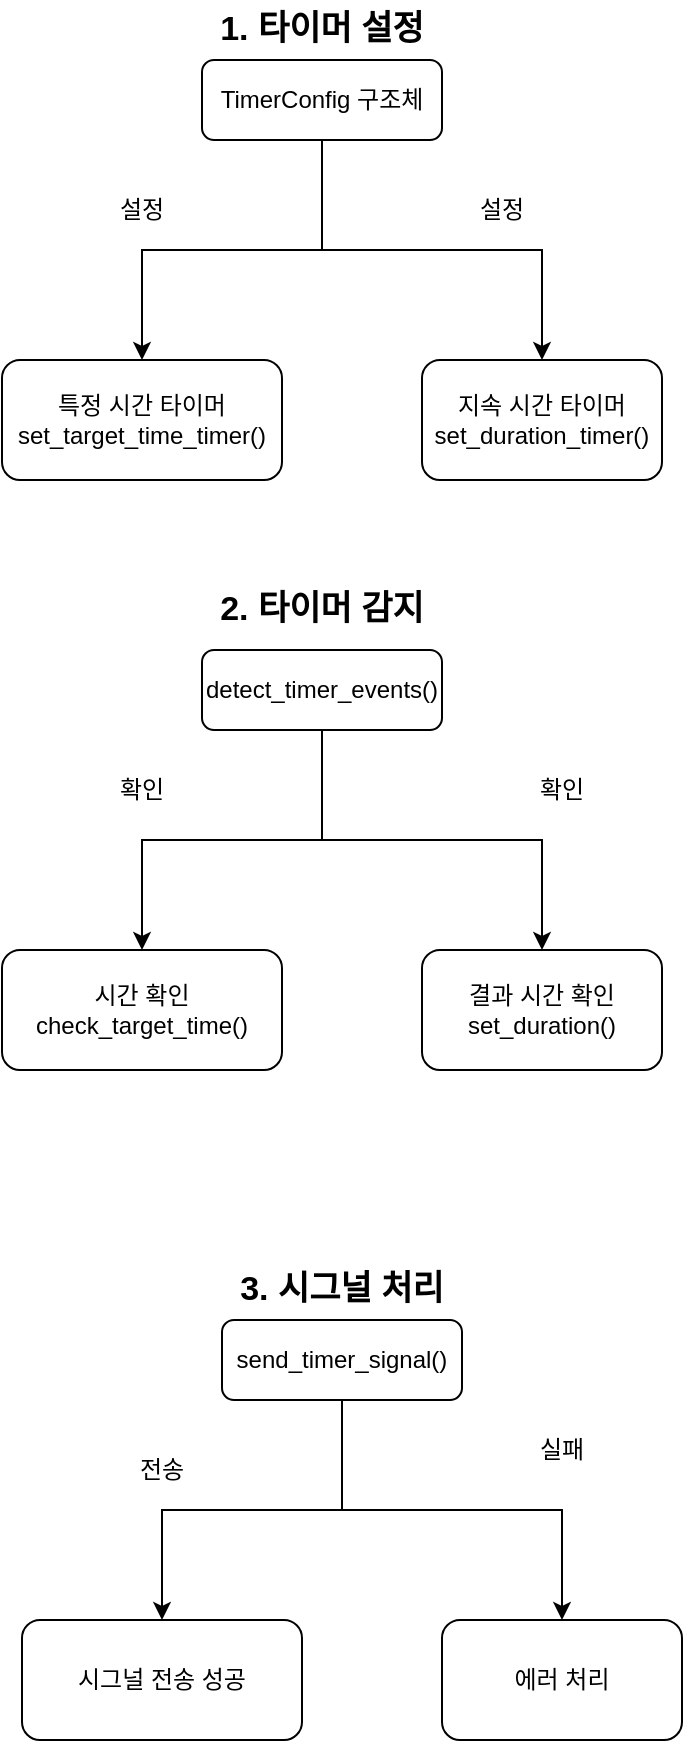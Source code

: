 <mxfile version="24.7.17">
  <diagram id="C5RBs43oDa-KdzZeNtuy" name="Page-1">
    <mxGraphModel dx="378" dy="878" grid="1" gridSize="10" guides="1" tooltips="1" connect="1" arrows="1" fold="1" page="1" pageScale="1" pageWidth="827" pageHeight="1169" math="0" shadow="0">
      <root>
        <mxCell id="WIyWlLk6GJQsqaUBKTNV-0" />
        <mxCell id="WIyWlLk6GJQsqaUBKTNV-1" parent="WIyWlLk6GJQsqaUBKTNV-0" />
        <mxCell id="3VRBMAXRQ6U3C26yNVNU-1" value="" style="edgeStyle=orthogonalEdgeStyle;rounded=0;orthogonalLoop=1;jettySize=auto;html=1;" parent="WIyWlLk6GJQsqaUBKTNV-1" source="WIyWlLk6GJQsqaUBKTNV-3" target="3VRBMAXRQ6U3C26yNVNU-0" edge="1">
          <mxGeometry relative="1" as="geometry" />
        </mxCell>
        <mxCell id="3VRBMAXRQ6U3C26yNVNU-3" value="" style="edgeStyle=orthogonalEdgeStyle;rounded=0;orthogonalLoop=1;jettySize=auto;html=1;" parent="WIyWlLk6GJQsqaUBKTNV-1" source="WIyWlLk6GJQsqaUBKTNV-3" target="3VRBMAXRQ6U3C26yNVNU-2" edge="1">
          <mxGeometry relative="1" as="geometry" />
        </mxCell>
        <mxCell id="WIyWlLk6GJQsqaUBKTNV-3" value="TimerConfig 구조체" style="rounded=1;whiteSpace=wrap;html=1;fontSize=12;glass=0;strokeWidth=1;shadow=0;" parent="WIyWlLk6GJQsqaUBKTNV-1" vertex="1">
          <mxGeometry x="160" y="80" width="120" height="40" as="geometry" />
        </mxCell>
        <mxCell id="3VRBMAXRQ6U3C26yNVNU-0" value="특정 시간 타이머&lt;div&gt;set_target_time_timer()&lt;/div&gt;" style="whiteSpace=wrap;html=1;rounded=1;glass=0;strokeWidth=1;shadow=0;" parent="WIyWlLk6GJQsqaUBKTNV-1" vertex="1">
          <mxGeometry x="60" y="230" width="140" height="60" as="geometry" />
        </mxCell>
        <mxCell id="3VRBMAXRQ6U3C26yNVNU-2" value="지속 시간 타이머&lt;div&gt;set_duration_timer()&lt;/div&gt;" style="whiteSpace=wrap;html=1;rounded=1;glass=0;strokeWidth=1;shadow=0;" parent="WIyWlLk6GJQsqaUBKTNV-1" vertex="1">
          <mxGeometry x="270" y="230" width="120" height="60" as="geometry" />
        </mxCell>
        <mxCell id="3VRBMAXRQ6U3C26yNVNU-4" value="" style="edgeStyle=orthogonalEdgeStyle;rounded=0;orthogonalLoop=1;jettySize=auto;html=1;" parent="WIyWlLk6GJQsqaUBKTNV-1" source="3VRBMAXRQ6U3C26yNVNU-6" target="3VRBMAXRQ6U3C26yNVNU-7" edge="1">
          <mxGeometry relative="1" as="geometry" />
        </mxCell>
        <mxCell id="3VRBMAXRQ6U3C26yNVNU-5" value="" style="edgeStyle=orthogonalEdgeStyle;rounded=0;orthogonalLoop=1;jettySize=auto;html=1;" parent="WIyWlLk6GJQsqaUBKTNV-1" source="3VRBMAXRQ6U3C26yNVNU-6" target="3VRBMAXRQ6U3C26yNVNU-8" edge="1">
          <mxGeometry relative="1" as="geometry" />
        </mxCell>
        <mxCell id="3VRBMAXRQ6U3C26yNVNU-6" value="detect_timer_events()" style="rounded=1;whiteSpace=wrap;html=1;fontSize=12;glass=0;strokeWidth=1;shadow=0;" parent="WIyWlLk6GJQsqaUBKTNV-1" vertex="1">
          <mxGeometry x="160" y="375" width="120" height="40" as="geometry" />
        </mxCell>
        <mxCell id="3VRBMAXRQ6U3C26yNVNU-7" value="&lt;div&gt;시간 확인&lt;/div&gt;&lt;div&gt;check_target_time()&lt;/div&gt;" style="whiteSpace=wrap;html=1;rounded=1;glass=0;strokeWidth=1;shadow=0;" parent="WIyWlLk6GJQsqaUBKTNV-1" vertex="1">
          <mxGeometry x="60" y="525" width="140" height="60" as="geometry" />
        </mxCell>
        <mxCell id="3VRBMAXRQ6U3C26yNVNU-8" value="결과 시간 확인&lt;div&gt;set_duration()&lt;/div&gt;" style="whiteSpace=wrap;html=1;rounded=1;glass=0;strokeWidth=1;shadow=0;" parent="WIyWlLk6GJQsqaUBKTNV-1" vertex="1">
          <mxGeometry x="270" y="525" width="120" height="60" as="geometry" />
        </mxCell>
        <mxCell id="3VRBMAXRQ6U3C26yNVNU-9" value="" style="edgeStyle=orthogonalEdgeStyle;rounded=0;orthogonalLoop=1;jettySize=auto;html=1;" parent="WIyWlLk6GJQsqaUBKTNV-1" source="3VRBMAXRQ6U3C26yNVNU-11" target="3VRBMAXRQ6U3C26yNVNU-12" edge="1">
          <mxGeometry relative="1" as="geometry" />
        </mxCell>
        <mxCell id="3VRBMAXRQ6U3C26yNVNU-10" value="" style="edgeStyle=orthogonalEdgeStyle;rounded=0;orthogonalLoop=1;jettySize=auto;html=1;" parent="WIyWlLk6GJQsqaUBKTNV-1" source="3VRBMAXRQ6U3C26yNVNU-11" target="3VRBMAXRQ6U3C26yNVNU-13" edge="1">
          <mxGeometry relative="1" as="geometry" />
        </mxCell>
        <mxCell id="3VRBMAXRQ6U3C26yNVNU-11" value="send_timer_signal()" style="rounded=1;whiteSpace=wrap;html=1;fontSize=12;glass=0;strokeWidth=1;shadow=0;" parent="WIyWlLk6GJQsqaUBKTNV-1" vertex="1">
          <mxGeometry x="170" y="710" width="120" height="40" as="geometry" />
        </mxCell>
        <mxCell id="3VRBMAXRQ6U3C26yNVNU-12" value="&lt;div&gt;시그널 전송 성공&lt;/div&gt;" style="whiteSpace=wrap;html=1;rounded=1;glass=0;strokeWidth=1;shadow=0;" parent="WIyWlLk6GJQsqaUBKTNV-1" vertex="1">
          <mxGeometry x="70" y="860" width="140" height="60" as="geometry" />
        </mxCell>
        <mxCell id="3VRBMAXRQ6U3C26yNVNU-13" value="에러 처리" style="whiteSpace=wrap;html=1;rounded=1;glass=0;strokeWidth=1;shadow=0;" parent="WIyWlLk6GJQsqaUBKTNV-1" vertex="1">
          <mxGeometry x="280" y="860" width="120" height="60" as="geometry" />
        </mxCell>
        <mxCell id="3VRBMAXRQ6U3C26yNVNU-14" value="설정" style="text;html=1;align=center;verticalAlign=middle;whiteSpace=wrap;rounded=0;" parent="WIyWlLk6GJQsqaUBKTNV-1" vertex="1">
          <mxGeometry x="100" y="140" width="60" height="30" as="geometry" />
        </mxCell>
        <mxCell id="3VRBMAXRQ6U3C26yNVNU-15" value="설정" style="text;html=1;align=center;verticalAlign=middle;whiteSpace=wrap;rounded=0;" parent="WIyWlLk6GJQsqaUBKTNV-1" vertex="1">
          <mxGeometry x="280" y="140" width="60" height="30" as="geometry" />
        </mxCell>
        <mxCell id="3VRBMAXRQ6U3C26yNVNU-16" value="확인" style="text;html=1;align=center;verticalAlign=middle;whiteSpace=wrap;rounded=0;" parent="WIyWlLk6GJQsqaUBKTNV-1" vertex="1">
          <mxGeometry x="100" y="430" width="60" height="30" as="geometry" />
        </mxCell>
        <mxCell id="3VRBMAXRQ6U3C26yNVNU-17" value="확인" style="text;html=1;align=center;verticalAlign=middle;whiteSpace=wrap;rounded=0;rotation=0;" parent="WIyWlLk6GJQsqaUBKTNV-1" vertex="1">
          <mxGeometry x="310" y="430" width="60" height="30" as="geometry" />
        </mxCell>
        <mxCell id="3VRBMAXRQ6U3C26yNVNU-18" value="전송" style="text;html=1;align=center;verticalAlign=middle;whiteSpace=wrap;rounded=0;" parent="WIyWlLk6GJQsqaUBKTNV-1" vertex="1">
          <mxGeometry x="110" y="770" width="60" height="30" as="geometry" />
        </mxCell>
        <mxCell id="3VRBMAXRQ6U3C26yNVNU-19" value="실패" style="text;html=1;align=center;verticalAlign=middle;whiteSpace=wrap;rounded=0;" parent="WIyWlLk6GJQsqaUBKTNV-1" vertex="1">
          <mxGeometry x="310" y="760" width="60" height="30" as="geometry" />
        </mxCell>
        <mxCell id="qUhm7yD7KnTyZQy6HSCk-0" value="&lt;b&gt;&lt;font style=&quot;font-size: 17px;&quot;&gt;1. 타이머 설정&lt;/font&gt;&lt;/b&gt;" style="text;html=1;align=center;verticalAlign=middle;whiteSpace=wrap;rounded=0;" vertex="1" parent="WIyWlLk6GJQsqaUBKTNV-1">
          <mxGeometry x="160" y="50" width="120" height="30" as="geometry" />
        </mxCell>
        <mxCell id="qUhm7yD7KnTyZQy6HSCk-1" value="&lt;b&gt;&lt;font style=&quot;font-size: 17px;&quot;&gt;2. 타이머 감지&lt;/font&gt;&lt;/b&gt;" style="text;html=1;align=center;verticalAlign=middle;whiteSpace=wrap;rounded=0;" vertex="1" parent="WIyWlLk6GJQsqaUBKTNV-1">
          <mxGeometry x="160" y="340" width="120" height="30" as="geometry" />
        </mxCell>
        <mxCell id="qUhm7yD7KnTyZQy6HSCk-2" value="&lt;b&gt;&lt;font style=&quot;font-size: 17px;&quot;&gt;3. 시그널 처리&lt;/font&gt;&lt;/b&gt;" style="text;html=1;align=center;verticalAlign=middle;whiteSpace=wrap;rounded=0;" vertex="1" parent="WIyWlLk6GJQsqaUBKTNV-1">
          <mxGeometry x="170" y="680" width="120" height="30" as="geometry" />
        </mxCell>
      </root>
    </mxGraphModel>
  </diagram>
</mxfile>
